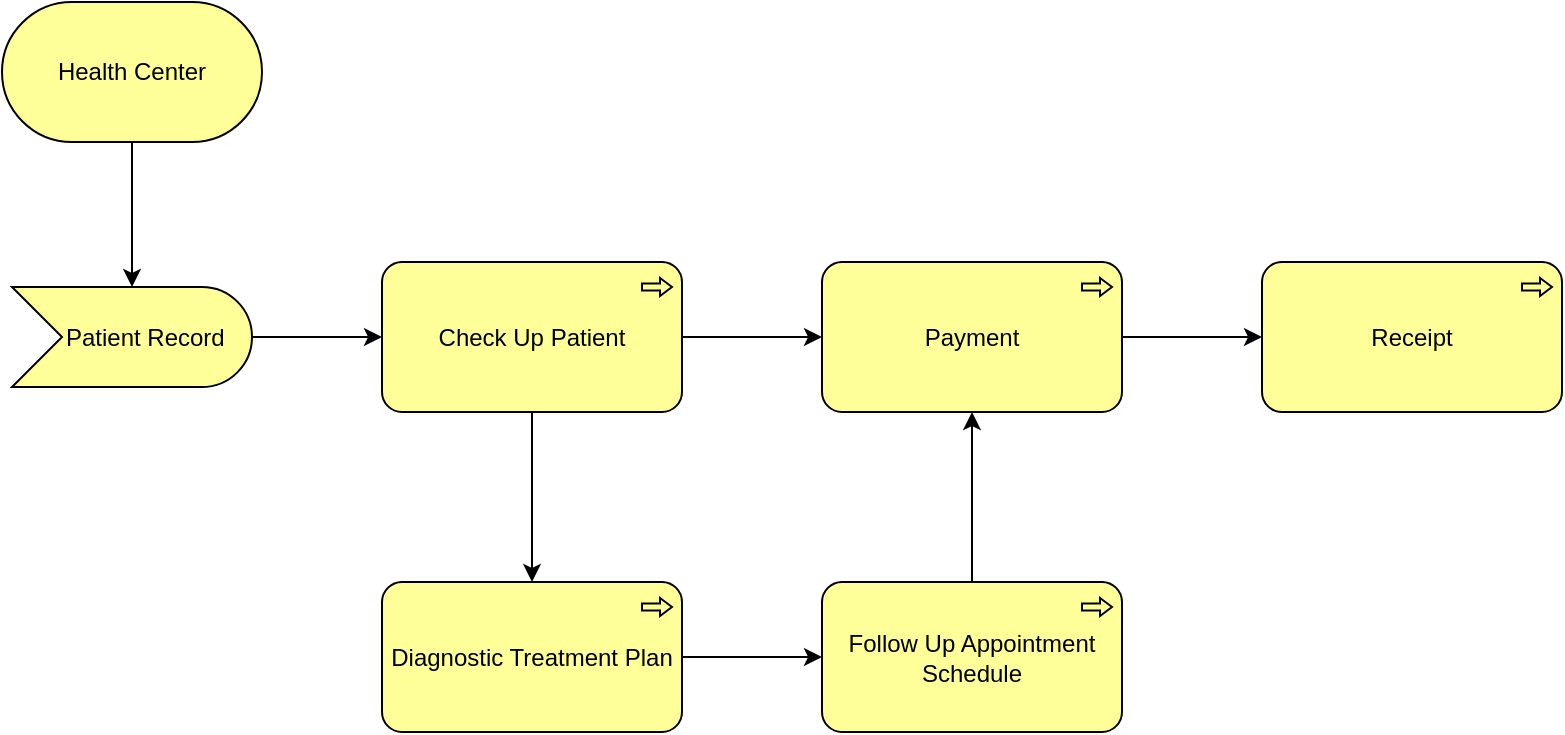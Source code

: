 <mxfile version="20.3.7" type="github">
  <diagram id="BytxuOhy2EkJ_opa7Mz4" name="Page-1">
    <mxGraphModel dx="880" dy="3797" grid="1" gridSize="10" guides="1" tooltips="1" connect="1" arrows="1" fold="1" page="1" pageScale="1" pageWidth="850" pageHeight="1100" math="0" shadow="0">
      <root>
        <mxCell id="0" />
        <mxCell id="1" parent="0" />
        <mxCell id="oouPe3FaEBid6wUyFQfi-43" value="" style="edgeStyle=orthogonalEdgeStyle;rounded=0;orthogonalLoop=1;jettySize=auto;html=1;" edge="1" parent="1" source="oouPe3FaEBid6wUyFQfi-10" target="oouPe3FaEBid6wUyFQfi-11">
          <mxGeometry relative="1" as="geometry" />
        </mxCell>
        <mxCell id="oouPe3FaEBid6wUyFQfi-10" value="Health Center" style="html=1;outlineConnect=0;whiteSpace=wrap;fillColor=#ffff99;shape=mxgraph.archimate3.service;" vertex="1" parent="1">
          <mxGeometry x="40" y="-2840" width="130" height="70" as="geometry" />
        </mxCell>
        <mxCell id="oouPe3FaEBid6wUyFQfi-45" value="" style="edgeStyle=orthogonalEdgeStyle;rounded=0;orthogonalLoop=1;jettySize=auto;html=1;" edge="1" parent="1" source="oouPe3FaEBid6wUyFQfi-11" target="oouPe3FaEBid6wUyFQfi-15">
          <mxGeometry relative="1" as="geometry" />
        </mxCell>
        <mxCell id="oouPe3FaEBid6wUyFQfi-11" value="&amp;nbsp; &amp;nbsp; Patient Record" style="html=1;outlineConnect=0;whiteSpace=wrap;fillColor=#ffff99;shape=mxgraph.archimate3.event;" vertex="1" parent="1">
          <mxGeometry x="45" y="-2697.5" width="120" height="50" as="geometry" />
        </mxCell>
        <mxCell id="oouPe3FaEBid6wUyFQfi-39" value="" style="edgeStyle=orthogonalEdgeStyle;rounded=0;orthogonalLoop=1;jettySize=auto;html=1;" edge="1" parent="1" source="oouPe3FaEBid6wUyFQfi-15" target="oouPe3FaEBid6wUyFQfi-18">
          <mxGeometry relative="1" as="geometry" />
        </mxCell>
        <mxCell id="oouPe3FaEBid6wUyFQfi-46" value="" style="edgeStyle=orthogonalEdgeStyle;rounded=0;orthogonalLoop=1;jettySize=auto;html=1;" edge="1" parent="1" source="oouPe3FaEBid6wUyFQfi-15" target="oouPe3FaEBid6wUyFQfi-16">
          <mxGeometry relative="1" as="geometry" />
        </mxCell>
        <mxCell id="oouPe3FaEBid6wUyFQfi-15" value="Check Up Patient" style="html=1;outlineConnect=0;whiteSpace=wrap;fillColor=#ffff99;shape=mxgraph.archimate3.application;appType=proc;archiType=rounded;" vertex="1" parent="1">
          <mxGeometry x="230" y="-2710" width="150" height="75" as="geometry" />
        </mxCell>
        <mxCell id="oouPe3FaEBid6wUyFQfi-48" value="" style="edgeStyle=orthogonalEdgeStyle;rounded=0;orthogonalLoop=1;jettySize=auto;html=1;" edge="1" parent="1" source="oouPe3FaEBid6wUyFQfi-16" target="oouPe3FaEBid6wUyFQfi-17">
          <mxGeometry relative="1" as="geometry" />
        </mxCell>
        <mxCell id="oouPe3FaEBid6wUyFQfi-16" value="Diagnostic Treatment Plan" style="html=1;outlineConnect=0;whiteSpace=wrap;fillColor=#ffff99;shape=mxgraph.archimate3.application;appType=proc;archiType=rounded;" vertex="1" parent="1">
          <mxGeometry x="230" y="-2550" width="150" height="75" as="geometry" />
        </mxCell>
        <mxCell id="oouPe3FaEBid6wUyFQfi-49" value="" style="edgeStyle=orthogonalEdgeStyle;rounded=0;orthogonalLoop=1;jettySize=auto;html=1;" edge="1" parent="1" source="oouPe3FaEBid6wUyFQfi-17" target="oouPe3FaEBid6wUyFQfi-18">
          <mxGeometry relative="1" as="geometry" />
        </mxCell>
        <mxCell id="oouPe3FaEBid6wUyFQfi-17" value="Follow Up Appointment Schedule" style="html=1;outlineConnect=0;whiteSpace=wrap;fillColor=#ffff99;shape=mxgraph.archimate3.application;appType=proc;archiType=rounded;" vertex="1" parent="1">
          <mxGeometry x="450" y="-2550" width="150" height="75" as="geometry" />
        </mxCell>
        <mxCell id="oouPe3FaEBid6wUyFQfi-40" value="" style="edgeStyle=orthogonalEdgeStyle;rounded=0;orthogonalLoop=1;jettySize=auto;html=1;" edge="1" parent="1" source="oouPe3FaEBid6wUyFQfi-18" target="oouPe3FaEBid6wUyFQfi-19">
          <mxGeometry relative="1" as="geometry" />
        </mxCell>
        <mxCell id="oouPe3FaEBid6wUyFQfi-18" value="Payment" style="html=1;outlineConnect=0;whiteSpace=wrap;fillColor=#ffff99;shape=mxgraph.archimate3.application;appType=proc;archiType=rounded;" vertex="1" parent="1">
          <mxGeometry x="450" y="-2710" width="150" height="75" as="geometry" />
        </mxCell>
        <mxCell id="oouPe3FaEBid6wUyFQfi-19" value="Receipt" style="html=1;outlineConnect=0;whiteSpace=wrap;fillColor=#ffff99;shape=mxgraph.archimate3.application;appType=proc;archiType=rounded;" vertex="1" parent="1">
          <mxGeometry x="670" y="-2710" width="150" height="75" as="geometry" />
        </mxCell>
      </root>
    </mxGraphModel>
  </diagram>
</mxfile>
